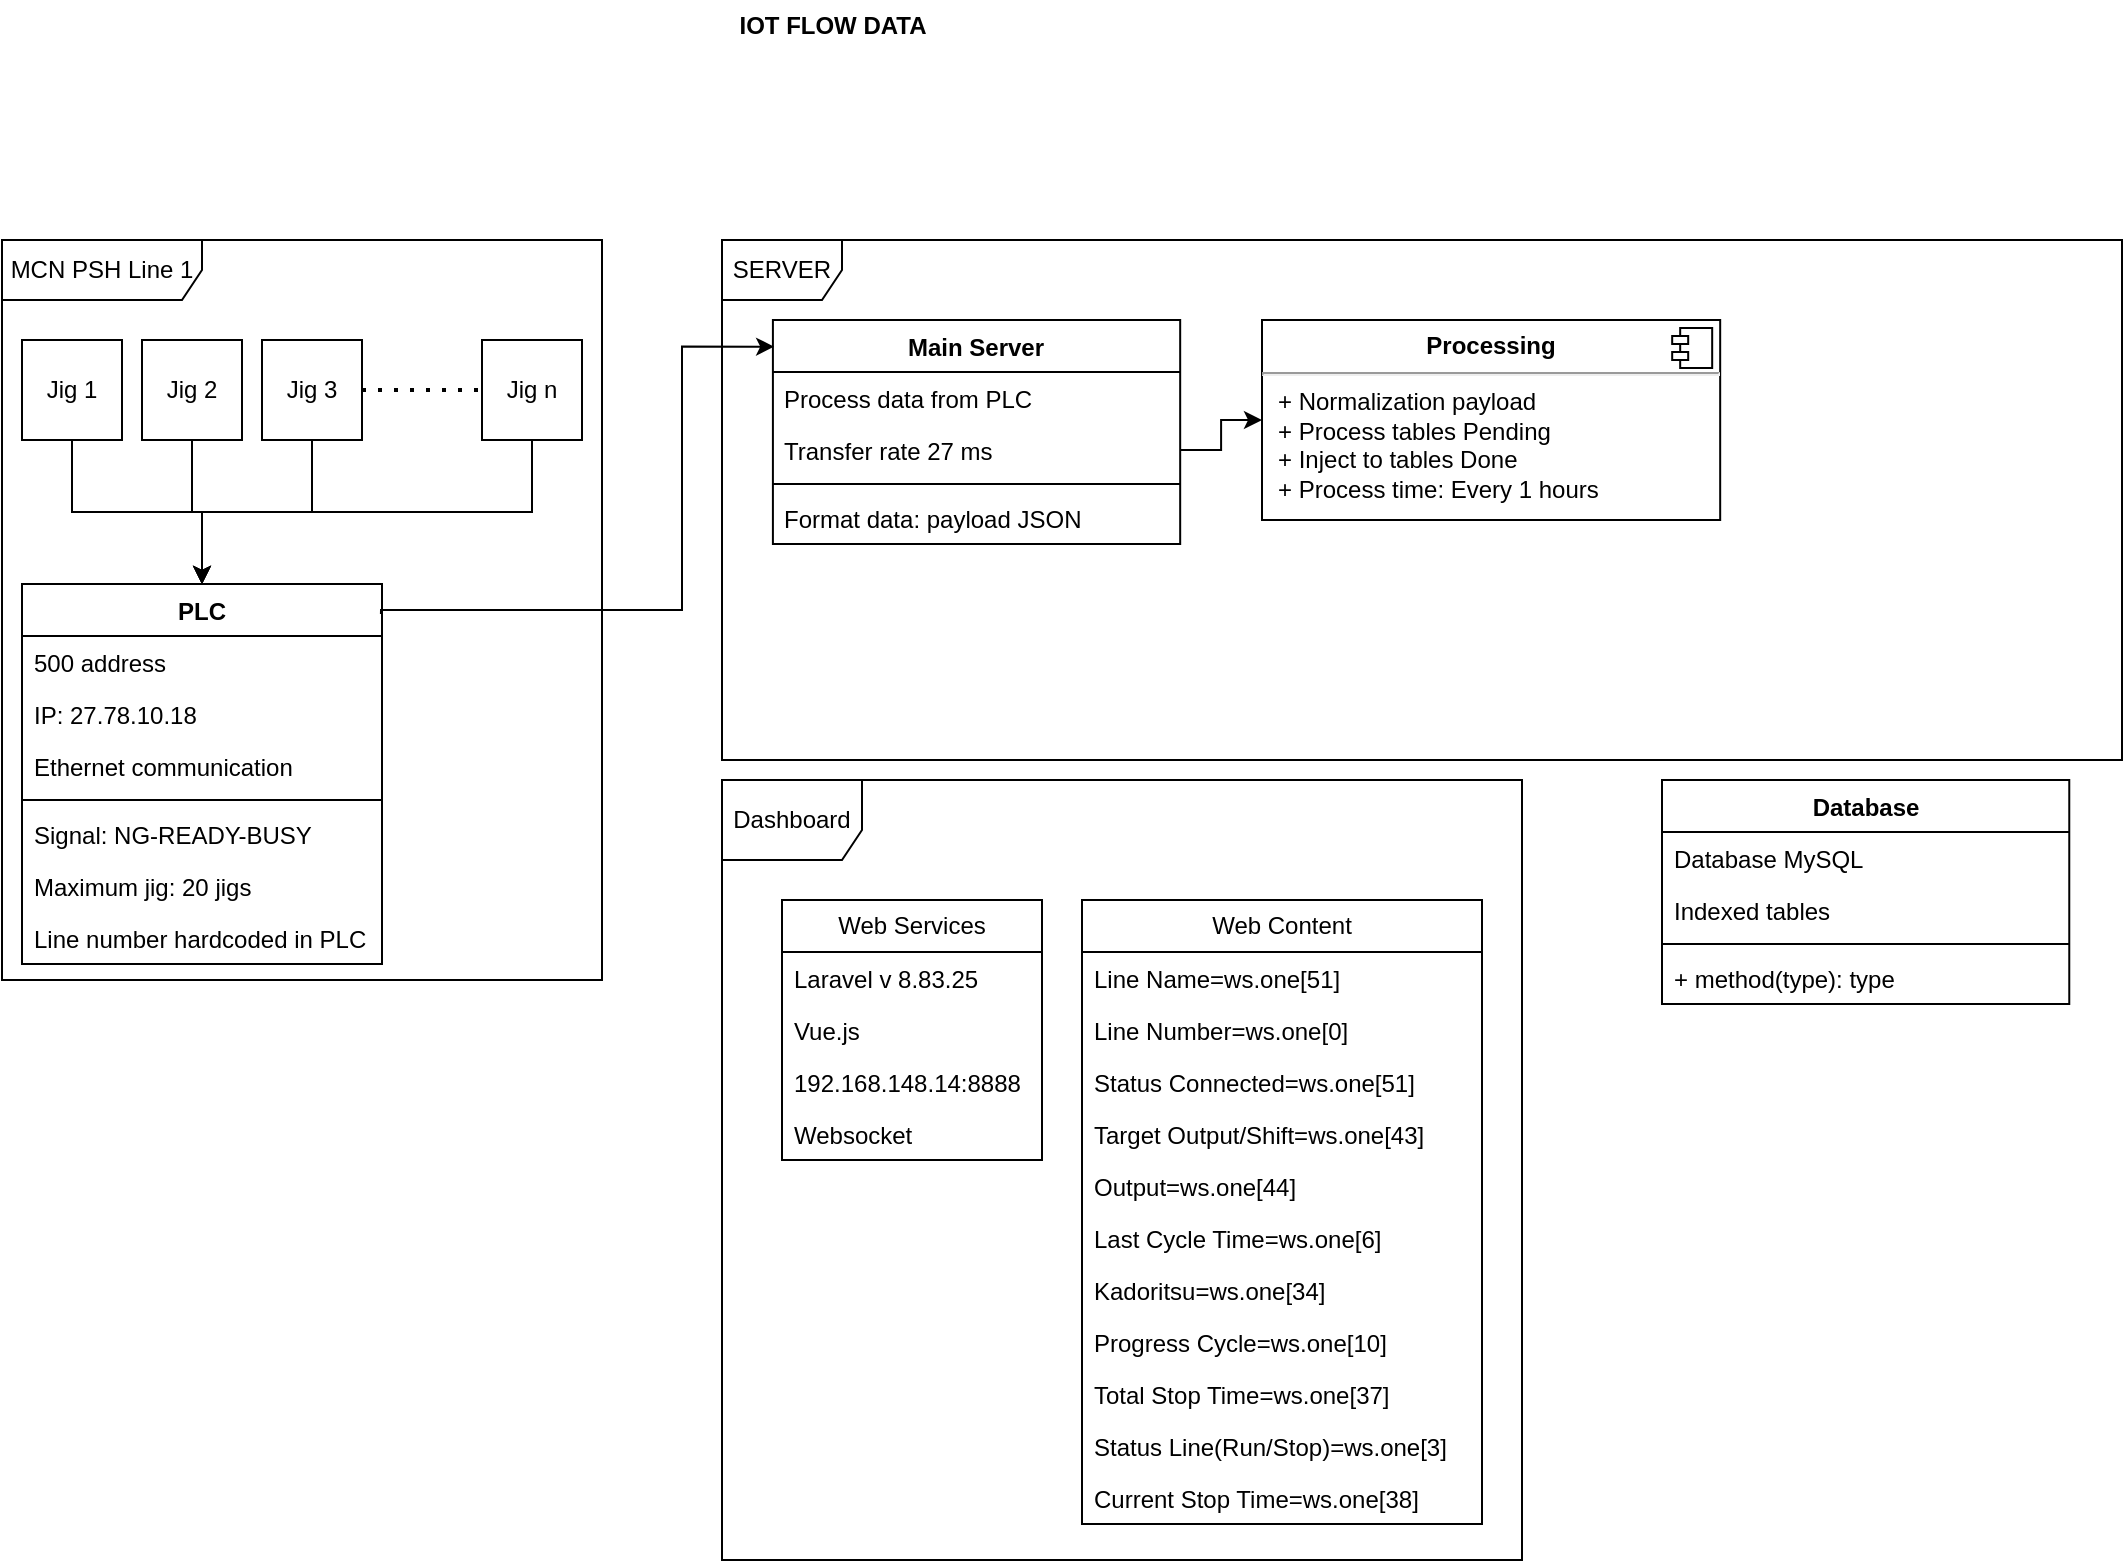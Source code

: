 <mxfile version="21.3.8" type="github">
  <diagram name="Page-1" id="0783ab3e-0a74-02c8-0abd-f7b4e66b4bec">
    <mxGraphModel dx="933" dy="435" grid="1" gridSize="10" guides="1" tooltips="1" connect="1" arrows="1" fold="1" page="1" pageScale="1" pageWidth="1100" pageHeight="850" background="none" math="0" shadow="0">
      <root>
        <mxCell id="0" />
        <mxCell id="1" parent="0" />
        <mxCell id="ShEfWIWbOcaYMvMY--nj-66" value="IOT FLOW DATA" style="text;align=center;fontStyle=1;verticalAlign=middle;spacingLeft=3;spacingRight=3;strokeColor=none;rotatable=0;points=[[0,0.5],[1,0.5]];portConstraint=eastwest;html=1;" parent="1" vertex="1">
          <mxGeometry x="385" y="20" width="80" height="26" as="geometry" />
        </mxCell>
        <mxCell id="ShEfWIWbOcaYMvMY--nj-67" value="Dashboard" style="shape=umlFrame;whiteSpace=wrap;html=1;pointerEvents=0;width=70;height=40;" parent="1" vertex="1">
          <mxGeometry x="370" y="410" width="400" height="390" as="geometry" />
        </mxCell>
        <mxCell id="ShEfWIWbOcaYMvMY--nj-73" value="" style="group" parent="1" vertex="1" connectable="0">
          <mxGeometry x="370" y="140" width="700" height="260" as="geometry" />
        </mxCell>
        <mxCell id="ShEfWIWbOcaYMvMY--nj-51" value="SERVER" style="shape=umlFrame;whiteSpace=wrap;html=1;pointerEvents=0;movable=1;resizable=1;rotatable=1;deletable=1;editable=1;locked=0;connectable=1;" parent="ShEfWIWbOcaYMvMY--nj-73" vertex="1">
          <mxGeometry width="700" height="260" as="geometry" />
        </mxCell>
        <mxCell id="ShEfWIWbOcaYMvMY--nj-68" value="Main Server" style="swimlane;fontStyle=1;align=center;verticalAlign=top;childLayout=stackLayout;horizontal=1;startSize=26;horizontalStack=0;resizeParent=1;resizeParentMax=0;resizeLast=0;collapsible=1;marginBottom=0;whiteSpace=wrap;html=1;movable=1;resizable=1;rotatable=1;deletable=1;editable=1;locked=0;connectable=1;" parent="ShEfWIWbOcaYMvMY--nj-73" vertex="1">
          <mxGeometry x="25.455" y="40" width="203.636" height="112" as="geometry" />
        </mxCell>
        <mxCell id="ShEfWIWbOcaYMvMY--nj-69" value="Process data from PLC" style="text;strokeColor=none;fillColor=none;align=left;verticalAlign=top;spacingLeft=4;spacingRight=4;overflow=hidden;rotatable=1;points=[[0,0.5],[1,0.5]];portConstraint=eastwest;whiteSpace=wrap;html=1;movable=1;resizable=1;deletable=1;editable=1;locked=0;connectable=1;" parent="ShEfWIWbOcaYMvMY--nj-68" vertex="1">
          <mxGeometry y="26" width="203.636" height="26" as="geometry" />
        </mxCell>
        <mxCell id="ShEfWIWbOcaYMvMY--nj-72" value="Transfer rate 27 ms" style="text;strokeColor=none;fillColor=none;align=left;verticalAlign=top;spacingLeft=4;spacingRight=4;overflow=hidden;rotatable=1;points=[[0,0.5],[1,0.5]];portConstraint=eastwest;whiteSpace=wrap;html=1;movable=1;resizable=1;deletable=1;editable=1;locked=0;connectable=1;" parent="ShEfWIWbOcaYMvMY--nj-68" vertex="1">
          <mxGeometry y="52" width="203.636" height="26" as="geometry" />
        </mxCell>
        <mxCell id="ShEfWIWbOcaYMvMY--nj-70" value="" style="line;strokeWidth=1;fillColor=none;align=left;verticalAlign=middle;spacingTop=-1;spacingLeft=3;spacingRight=3;rotatable=1;labelPosition=right;points=[];portConstraint=eastwest;strokeColor=inherit;movable=1;resizable=1;deletable=1;editable=1;locked=0;connectable=1;" parent="ShEfWIWbOcaYMvMY--nj-68" vertex="1">
          <mxGeometry y="78" width="203.636" height="8" as="geometry" />
        </mxCell>
        <mxCell id="ShEfWIWbOcaYMvMY--nj-71" value="Format data: payload JSON" style="text;strokeColor=none;fillColor=none;align=left;verticalAlign=top;spacingLeft=4;spacingRight=4;overflow=hidden;rotatable=1;points=[[0,0.5],[1,0.5]];portConstraint=eastwest;whiteSpace=wrap;html=1;movable=1;resizable=1;deletable=1;editable=1;locked=0;connectable=1;" parent="ShEfWIWbOcaYMvMY--nj-68" vertex="1">
          <mxGeometry y="86" width="203.636" height="26" as="geometry" />
        </mxCell>
        <mxCell id="k7gf65FouDBsnr_o0FSd-6" value="&lt;p style=&quot;margin:0px;margin-top:6px;text-align:center;&quot;&gt;&lt;b&gt;Processing&lt;/b&gt;&lt;/p&gt;&lt;hr&gt;&lt;p style=&quot;margin:0px;margin-left:8px;&quot;&gt;+ Normalization payload&lt;/p&gt;&lt;p style=&quot;margin:0px;margin-left:8px;&quot;&gt;+ Process tables Pending&lt;/p&gt;&lt;p style=&quot;margin:0px;margin-left:8px;&quot;&gt;+ Inject to tables Done&lt;/p&gt;&lt;p style=&quot;margin:0px;margin-left:8px;&quot;&gt;+ Process time: Every 1 hours&lt;/p&gt;" style="align=left;overflow=fill;html=1;dropTarget=0;whiteSpace=wrap;" vertex="1" parent="ShEfWIWbOcaYMvMY--nj-73">
          <mxGeometry x="270" y="40" width="229.09" height="100" as="geometry" />
        </mxCell>
        <mxCell id="k7gf65FouDBsnr_o0FSd-7" value="" style="shape=component;jettyWidth=8;jettyHeight=4;" vertex="1" parent="k7gf65FouDBsnr_o0FSd-6">
          <mxGeometry x="1" width="20" height="20" relative="1" as="geometry">
            <mxPoint x="-24" y="4" as="offset" />
          </mxGeometry>
        </mxCell>
        <mxCell id="k7gf65FouDBsnr_o0FSd-8" style="edgeStyle=orthogonalEdgeStyle;rounded=0;orthogonalLoop=1;jettySize=auto;html=1;exitX=1;exitY=0.5;exitDx=0;exitDy=0;entryX=0;entryY=0.5;entryDx=0;entryDy=0;" edge="1" parent="ShEfWIWbOcaYMvMY--nj-73" source="ShEfWIWbOcaYMvMY--nj-72" target="k7gf65FouDBsnr_o0FSd-6">
          <mxGeometry relative="1" as="geometry" />
        </mxCell>
        <mxCell id="ShEfWIWbOcaYMvMY--nj-74" value="" style="group" parent="1" vertex="1" connectable="0">
          <mxGeometry x="10" y="140" width="300" height="420" as="geometry" />
        </mxCell>
        <mxCell id="k7gf65FouDBsnr_o0FSd-21" style="edgeStyle=orthogonalEdgeStyle;rounded=0;orthogonalLoop=1;jettySize=auto;html=1;exitX=0.5;exitY=1;exitDx=0;exitDy=0;entryX=0.5;entryY=0;entryDx=0;entryDy=0;" edge="1" parent="ShEfWIWbOcaYMvMY--nj-74" source="ShEfWIWbOcaYMvMY--nj-1" target="ShEfWIWbOcaYMvMY--nj-58">
          <mxGeometry relative="1" as="geometry" />
        </mxCell>
        <mxCell id="ShEfWIWbOcaYMvMY--nj-1" value="Jig 1" style="html=1;whiteSpace=wrap;" parent="ShEfWIWbOcaYMvMY--nj-74" vertex="1">
          <mxGeometry x="10" y="50" width="50" height="50" as="geometry" />
        </mxCell>
        <mxCell id="ShEfWIWbOcaYMvMY--nj-2" value="MCN PSH Line 1" style="shape=umlFrame;whiteSpace=wrap;html=1;pointerEvents=0;width=100;height=30;" parent="ShEfWIWbOcaYMvMY--nj-74" vertex="1">
          <mxGeometry width="300" height="370" as="geometry" />
        </mxCell>
        <mxCell id="k7gf65FouDBsnr_o0FSd-22" style="edgeStyle=orthogonalEdgeStyle;rounded=0;orthogonalLoop=1;jettySize=auto;html=1;exitX=0.5;exitY=1;exitDx=0;exitDy=0;entryX=0.5;entryY=0;entryDx=0;entryDy=0;" edge="1" parent="ShEfWIWbOcaYMvMY--nj-74" source="ShEfWIWbOcaYMvMY--nj-3" target="ShEfWIWbOcaYMvMY--nj-58">
          <mxGeometry relative="1" as="geometry" />
        </mxCell>
        <mxCell id="ShEfWIWbOcaYMvMY--nj-3" value="Jig 2" style="html=1;whiteSpace=wrap;" parent="ShEfWIWbOcaYMvMY--nj-74" vertex="1">
          <mxGeometry x="70" y="50" width="50" height="50" as="geometry" />
        </mxCell>
        <mxCell id="k7gf65FouDBsnr_o0FSd-23" style="edgeStyle=orthogonalEdgeStyle;rounded=0;orthogonalLoop=1;jettySize=auto;html=1;exitX=0.5;exitY=1;exitDx=0;exitDy=0;entryX=0.5;entryY=0;entryDx=0;entryDy=0;" edge="1" parent="ShEfWIWbOcaYMvMY--nj-74" source="ShEfWIWbOcaYMvMY--nj-4" target="ShEfWIWbOcaYMvMY--nj-58">
          <mxGeometry relative="1" as="geometry" />
        </mxCell>
        <mxCell id="ShEfWIWbOcaYMvMY--nj-4" value="Jig 3" style="html=1;whiteSpace=wrap;" parent="ShEfWIWbOcaYMvMY--nj-74" vertex="1">
          <mxGeometry x="130" y="50" width="50" height="50" as="geometry" />
        </mxCell>
        <mxCell id="k7gf65FouDBsnr_o0FSd-24" style="edgeStyle=orthogonalEdgeStyle;rounded=0;orthogonalLoop=1;jettySize=auto;html=1;exitX=0.5;exitY=1;exitDx=0;exitDy=0;entryX=0.5;entryY=0;entryDx=0;entryDy=0;" edge="1" parent="ShEfWIWbOcaYMvMY--nj-74" source="ShEfWIWbOcaYMvMY--nj-17" target="ShEfWIWbOcaYMvMY--nj-58">
          <mxGeometry relative="1" as="geometry" />
        </mxCell>
        <mxCell id="ShEfWIWbOcaYMvMY--nj-17" value="Jig n" style="html=1;whiteSpace=wrap;" parent="ShEfWIWbOcaYMvMY--nj-74" vertex="1">
          <mxGeometry x="240" y="50" width="50" height="50" as="geometry" />
        </mxCell>
        <mxCell id="ShEfWIWbOcaYMvMY--nj-20" value="" style="endArrow=none;dashed=1;html=1;dashPattern=1 3;strokeWidth=2;rounded=0;exitX=1;exitY=0.5;exitDx=0;exitDy=0;entryX=0;entryY=0.5;entryDx=0;entryDy=0;" parent="ShEfWIWbOcaYMvMY--nj-74" source="ShEfWIWbOcaYMvMY--nj-4" target="ShEfWIWbOcaYMvMY--nj-17" edge="1">
          <mxGeometry width="50" height="50" relative="1" as="geometry">
            <mxPoint x="490" y="50" as="sourcePoint" />
            <mxPoint x="540" as="targetPoint" />
          </mxGeometry>
        </mxCell>
        <mxCell id="ShEfWIWbOcaYMvMY--nj-58" value="PLC" style="swimlane;fontStyle=1;align=center;verticalAlign=top;childLayout=stackLayout;horizontal=1;startSize=26;horizontalStack=0;resizeParent=1;resizeParentMax=0;resizeLast=0;collapsible=1;marginBottom=0;whiteSpace=wrap;html=1;" parent="ShEfWIWbOcaYMvMY--nj-74" vertex="1">
          <mxGeometry x="10" y="172" width="180" height="190" as="geometry" />
        </mxCell>
        <mxCell id="ShEfWIWbOcaYMvMY--nj-59" value="500 address" style="text;strokeColor=none;fillColor=none;align=left;verticalAlign=top;spacingLeft=4;spacingRight=4;overflow=hidden;rotatable=0;points=[[0,0.5],[1,0.5]];portConstraint=eastwest;whiteSpace=wrap;html=1;" parent="ShEfWIWbOcaYMvMY--nj-58" vertex="1">
          <mxGeometry y="26" width="180" height="26" as="geometry" />
        </mxCell>
        <mxCell id="ShEfWIWbOcaYMvMY--nj-76" value="IP: 27.78.10.18" style="text;strokeColor=none;fillColor=none;align=left;verticalAlign=top;spacingLeft=4;spacingRight=4;overflow=hidden;rotatable=0;points=[[0,0.5],[1,0.5]];portConstraint=eastwest;whiteSpace=wrap;html=1;" parent="ShEfWIWbOcaYMvMY--nj-58" vertex="1">
          <mxGeometry y="52" width="180" height="26" as="geometry" />
        </mxCell>
        <mxCell id="k7gf65FouDBsnr_o0FSd-30" value="Ethernet communication" style="text;strokeColor=none;fillColor=none;align=left;verticalAlign=top;spacingLeft=4;spacingRight=4;overflow=hidden;rotatable=0;points=[[0,0.5],[1,0.5]];portConstraint=eastwest;whiteSpace=wrap;html=1;" vertex="1" parent="ShEfWIWbOcaYMvMY--nj-58">
          <mxGeometry y="78" width="180" height="26" as="geometry" />
        </mxCell>
        <mxCell id="ShEfWIWbOcaYMvMY--nj-60" value="" style="line;strokeWidth=1;fillColor=none;align=left;verticalAlign=middle;spacingTop=-1;spacingLeft=3;spacingRight=3;rotatable=0;labelPosition=right;points=[];portConstraint=eastwest;strokeColor=inherit;" parent="ShEfWIWbOcaYMvMY--nj-58" vertex="1">
          <mxGeometry y="104" width="180" height="8" as="geometry" />
        </mxCell>
        <mxCell id="ShEfWIWbOcaYMvMY--nj-61" value="Signal: NG-READY-BUSY" style="text;strokeColor=none;fillColor=none;align=left;verticalAlign=top;spacingLeft=4;spacingRight=4;overflow=hidden;rotatable=0;points=[[0,0.5],[1,0.5]];portConstraint=eastwest;whiteSpace=wrap;html=1;" parent="ShEfWIWbOcaYMvMY--nj-58" vertex="1">
          <mxGeometry y="112" width="180" height="26" as="geometry" />
        </mxCell>
        <mxCell id="ShEfWIWbOcaYMvMY--nj-80" value="Maximum jig: 20 jigs" style="text;strokeColor=none;fillColor=none;align=left;verticalAlign=top;spacingLeft=4;spacingRight=4;overflow=hidden;rotatable=0;points=[[0,0.5],[1,0.5]];portConstraint=eastwest;whiteSpace=wrap;html=1;" parent="ShEfWIWbOcaYMvMY--nj-58" vertex="1">
          <mxGeometry y="138" width="180" height="26" as="geometry" />
        </mxCell>
        <mxCell id="ShEfWIWbOcaYMvMY--nj-81" value="Line number hardcoded in PLC" style="text;strokeColor=none;fillColor=none;align=left;verticalAlign=top;spacingLeft=4;spacingRight=4;overflow=hidden;rotatable=0;points=[[0,0.5],[1,0.5]];portConstraint=eastwest;whiteSpace=wrap;html=1;" parent="ShEfWIWbOcaYMvMY--nj-58" vertex="1">
          <mxGeometry y="164" width="180" height="26" as="geometry" />
        </mxCell>
        <mxCell id="ShEfWIWbOcaYMvMY--nj-79" value="" style="edgeStyle=orthogonalEdgeStyle;rounded=0;orthogonalLoop=1;jettySize=auto;html=1;entryX=0.003;entryY=0.119;entryDx=0;entryDy=0;entryPerimeter=0;exitX=0.997;exitY=0.079;exitDx=0;exitDy=0;exitPerimeter=0;" parent="1" source="ShEfWIWbOcaYMvMY--nj-58" target="ShEfWIWbOcaYMvMY--nj-68" edge="1">
          <mxGeometry relative="1" as="geometry">
            <mxPoint x="500" y="290" as="targetPoint" />
            <mxPoint x="290" y="360" as="sourcePoint" />
            <Array as="points">
              <mxPoint x="350" y="325" />
              <mxPoint x="350" y="193" />
            </Array>
          </mxGeometry>
        </mxCell>
        <mxCell id="ShEfWIWbOcaYMvMY--nj-53" value="Database" style="swimlane;fontStyle=1;align=center;verticalAlign=top;childLayout=stackLayout;horizontal=1;startSize=26;horizontalStack=0;resizeParent=1;resizeParentMax=0;resizeLast=0;collapsible=1;marginBottom=0;whiteSpace=wrap;html=1;movable=1;resizable=1;rotatable=1;deletable=1;editable=1;locked=0;connectable=1;" parent="1" vertex="1">
          <mxGeometry x="839.998" y="410" width="203.636" height="112" as="geometry" />
        </mxCell>
        <mxCell id="ShEfWIWbOcaYMvMY--nj-54" value="Database MySQL" style="text;strokeColor=none;fillColor=none;align=left;verticalAlign=top;spacingLeft=4;spacingRight=4;overflow=hidden;rotatable=1;points=[[0,0.5],[1,0.5]];portConstraint=eastwest;whiteSpace=wrap;html=1;movable=1;resizable=1;deletable=1;editable=1;locked=0;connectable=1;" parent="ShEfWIWbOcaYMvMY--nj-53" vertex="1">
          <mxGeometry y="26" width="203.636" height="26" as="geometry" />
        </mxCell>
        <mxCell id="ShEfWIWbOcaYMvMY--nj-57" value="Indexed tables" style="text;strokeColor=none;fillColor=none;align=left;verticalAlign=top;spacingLeft=4;spacingRight=4;overflow=hidden;rotatable=1;points=[[0,0.5],[1,0.5]];portConstraint=eastwest;whiteSpace=wrap;html=1;movable=1;resizable=1;deletable=1;editable=1;locked=0;connectable=1;" parent="ShEfWIWbOcaYMvMY--nj-53" vertex="1">
          <mxGeometry y="52" width="203.636" height="26" as="geometry" />
        </mxCell>
        <mxCell id="ShEfWIWbOcaYMvMY--nj-55" value="" style="line;strokeWidth=1;fillColor=none;align=left;verticalAlign=middle;spacingTop=-1;spacingLeft=3;spacingRight=3;rotatable=1;labelPosition=right;points=[];portConstraint=eastwest;strokeColor=inherit;movable=1;resizable=1;deletable=1;editable=1;locked=0;connectable=1;" parent="ShEfWIWbOcaYMvMY--nj-53" vertex="1">
          <mxGeometry y="78" width="203.636" height="8" as="geometry" />
        </mxCell>
        <mxCell id="ShEfWIWbOcaYMvMY--nj-56" value="+ method(type): type" style="text;strokeColor=none;fillColor=none;align=left;verticalAlign=top;spacingLeft=4;spacingRight=4;overflow=hidden;rotatable=1;points=[[0,0.5],[1,0.5]];portConstraint=eastwest;whiteSpace=wrap;html=1;movable=1;resizable=1;deletable=1;editable=1;locked=0;connectable=1;" parent="ShEfWIWbOcaYMvMY--nj-53" vertex="1">
          <mxGeometry y="86" width="203.636" height="26" as="geometry" />
        </mxCell>
        <mxCell id="k7gf65FouDBsnr_o0FSd-11" value="Web Services" style="swimlane;fontStyle=0;childLayout=stackLayout;horizontal=1;startSize=26;fillColor=none;horizontalStack=0;resizeParent=1;resizeParentMax=0;resizeLast=0;collapsible=1;marginBottom=0;whiteSpace=wrap;html=1;" vertex="1" parent="1">
          <mxGeometry x="400" y="470" width="130" height="130" as="geometry" />
        </mxCell>
        <mxCell id="k7gf65FouDBsnr_o0FSd-12" value="Laravel v 8.83.25" style="text;strokeColor=none;fillColor=none;align=left;verticalAlign=top;spacingLeft=4;spacingRight=4;overflow=hidden;rotatable=0;points=[[0,0.5],[1,0.5]];portConstraint=eastwest;whiteSpace=wrap;html=1;" vertex="1" parent="k7gf65FouDBsnr_o0FSd-11">
          <mxGeometry y="26" width="130" height="26" as="geometry" />
        </mxCell>
        <mxCell id="k7gf65FouDBsnr_o0FSd-13" value="Vue.js" style="text;strokeColor=none;fillColor=none;align=left;verticalAlign=top;spacingLeft=4;spacingRight=4;overflow=hidden;rotatable=0;points=[[0,0.5],[1,0.5]];portConstraint=eastwest;whiteSpace=wrap;html=1;" vertex="1" parent="k7gf65FouDBsnr_o0FSd-11">
          <mxGeometry y="52" width="130" height="26" as="geometry" />
        </mxCell>
        <mxCell id="k7gf65FouDBsnr_o0FSd-14" value="192.168.148.14:8888" style="text;strokeColor=none;fillColor=none;align=left;verticalAlign=top;spacingLeft=4;spacingRight=4;overflow=hidden;rotatable=0;points=[[0,0.5],[1,0.5]];portConstraint=eastwest;whiteSpace=wrap;html=1;" vertex="1" parent="k7gf65FouDBsnr_o0FSd-11">
          <mxGeometry y="78" width="130" height="26" as="geometry" />
        </mxCell>
        <mxCell id="k7gf65FouDBsnr_o0FSd-32" value="Websocket" style="text;strokeColor=none;fillColor=none;align=left;verticalAlign=top;spacingLeft=4;spacingRight=4;overflow=hidden;rotatable=0;points=[[0,0.5],[1,0.5]];portConstraint=eastwest;whiteSpace=wrap;html=1;" vertex="1" parent="k7gf65FouDBsnr_o0FSd-11">
          <mxGeometry y="104" width="130" height="26" as="geometry" />
        </mxCell>
        <mxCell id="k7gf65FouDBsnr_o0FSd-33" value="Web Content" style="swimlane;fontStyle=0;childLayout=stackLayout;horizontal=1;startSize=26;fillColor=none;horizontalStack=0;resizeParent=1;resizeParentMax=0;resizeLast=0;collapsible=1;marginBottom=0;whiteSpace=wrap;html=1;" vertex="1" parent="1">
          <mxGeometry x="550" y="470" width="200" height="312" as="geometry" />
        </mxCell>
        <mxCell id="k7gf65FouDBsnr_o0FSd-35" value="Line Name=ws.one[51]" style="text;strokeColor=none;fillColor=none;align=left;verticalAlign=top;spacingLeft=4;spacingRight=4;overflow=hidden;rotatable=0;points=[[0,0.5],[1,0.5]];portConstraint=eastwest;whiteSpace=wrap;html=1;" vertex="1" parent="k7gf65FouDBsnr_o0FSd-33">
          <mxGeometry y="26" width="200" height="26" as="geometry" />
        </mxCell>
        <mxCell id="k7gf65FouDBsnr_o0FSd-34" value="Line Number=ws.one[0]" style="text;strokeColor=none;fillColor=none;align=left;verticalAlign=top;spacingLeft=4;spacingRight=4;overflow=hidden;rotatable=0;points=[[0,0.5],[1,0.5]];portConstraint=eastwest;whiteSpace=wrap;html=1;" vertex="1" parent="k7gf65FouDBsnr_o0FSd-33">
          <mxGeometry y="52" width="200" height="26" as="geometry" />
        </mxCell>
        <mxCell id="k7gf65FouDBsnr_o0FSd-45" value="Status Connected=ws.one[51]" style="text;strokeColor=none;fillColor=none;align=left;verticalAlign=top;spacingLeft=4;spacingRight=4;overflow=hidden;rotatable=0;points=[[0,0.5],[1,0.5]];portConstraint=eastwest;whiteSpace=wrap;html=1;" vertex="1" parent="k7gf65FouDBsnr_o0FSd-33">
          <mxGeometry y="78" width="200" height="26" as="geometry" />
        </mxCell>
        <mxCell id="k7gf65FouDBsnr_o0FSd-36" value="Target Output/Shift=ws.one[43]" style="text;strokeColor=none;fillColor=none;align=left;verticalAlign=top;spacingLeft=4;spacingRight=4;overflow=hidden;rotatable=0;points=[[0,0.5],[1,0.5]];portConstraint=eastwest;whiteSpace=wrap;html=1;" vertex="1" parent="k7gf65FouDBsnr_o0FSd-33">
          <mxGeometry y="104" width="200" height="26" as="geometry" />
        </mxCell>
        <mxCell id="k7gf65FouDBsnr_o0FSd-37" value="Output=ws.one[44]" style="text;strokeColor=none;fillColor=none;align=left;verticalAlign=top;spacingLeft=4;spacingRight=4;overflow=hidden;rotatable=0;points=[[0,0.5],[1,0.5]];portConstraint=eastwest;whiteSpace=wrap;html=1;" vertex="1" parent="k7gf65FouDBsnr_o0FSd-33">
          <mxGeometry y="130" width="200" height="26" as="geometry" />
        </mxCell>
        <mxCell id="k7gf65FouDBsnr_o0FSd-38" value="Last Cycle Time=ws.one[6]" style="text;strokeColor=none;fillColor=none;align=left;verticalAlign=top;spacingLeft=4;spacingRight=4;overflow=hidden;rotatable=0;points=[[0,0.5],[1,0.5]];portConstraint=eastwest;whiteSpace=wrap;html=1;" vertex="1" parent="k7gf65FouDBsnr_o0FSd-33">
          <mxGeometry y="156" width="200" height="26" as="geometry" />
        </mxCell>
        <mxCell id="k7gf65FouDBsnr_o0FSd-46" value="Kadoritsu=ws.one[34]" style="text;strokeColor=none;fillColor=none;align=left;verticalAlign=top;spacingLeft=4;spacingRight=4;overflow=hidden;rotatable=0;points=[[0,0.5],[1,0.5]];portConstraint=eastwest;whiteSpace=wrap;html=1;" vertex="1" parent="k7gf65FouDBsnr_o0FSd-33">
          <mxGeometry y="182" width="200" height="26" as="geometry" />
        </mxCell>
        <mxCell id="k7gf65FouDBsnr_o0FSd-47" value="Progress Cycle=ws.one[10]" style="text;strokeColor=none;fillColor=none;align=left;verticalAlign=top;spacingLeft=4;spacingRight=4;overflow=hidden;rotatable=0;points=[[0,0.5],[1,0.5]];portConstraint=eastwest;whiteSpace=wrap;html=1;" vertex="1" parent="k7gf65FouDBsnr_o0FSd-33">
          <mxGeometry y="208" width="200" height="26" as="geometry" />
        </mxCell>
        <mxCell id="k7gf65FouDBsnr_o0FSd-48" value="Total Stop Time=ws.one[37]" style="text;strokeColor=none;fillColor=none;align=left;verticalAlign=top;spacingLeft=4;spacingRight=4;overflow=hidden;rotatable=0;points=[[0,0.5],[1,0.5]];portConstraint=eastwest;whiteSpace=wrap;html=1;" vertex="1" parent="k7gf65FouDBsnr_o0FSd-33">
          <mxGeometry y="234" width="200" height="26" as="geometry" />
        </mxCell>
        <mxCell id="k7gf65FouDBsnr_o0FSd-49" value="Status Line(Run/Stop)=ws.one[3]" style="text;strokeColor=none;fillColor=none;align=left;verticalAlign=top;spacingLeft=4;spacingRight=4;overflow=hidden;rotatable=0;points=[[0,0.5],[1,0.5]];portConstraint=eastwest;whiteSpace=wrap;html=1;" vertex="1" parent="k7gf65FouDBsnr_o0FSd-33">
          <mxGeometry y="260" width="200" height="26" as="geometry" />
        </mxCell>
        <mxCell id="k7gf65FouDBsnr_o0FSd-50" value="Current Stop Time=ws.one[38]" style="text;strokeColor=none;fillColor=none;align=left;verticalAlign=top;spacingLeft=4;spacingRight=4;overflow=hidden;rotatable=0;points=[[0,0.5],[1,0.5]];portConstraint=eastwest;whiteSpace=wrap;html=1;" vertex="1" parent="k7gf65FouDBsnr_o0FSd-33">
          <mxGeometry y="286" width="200" height="26" as="geometry" />
        </mxCell>
      </root>
    </mxGraphModel>
  </diagram>
</mxfile>
